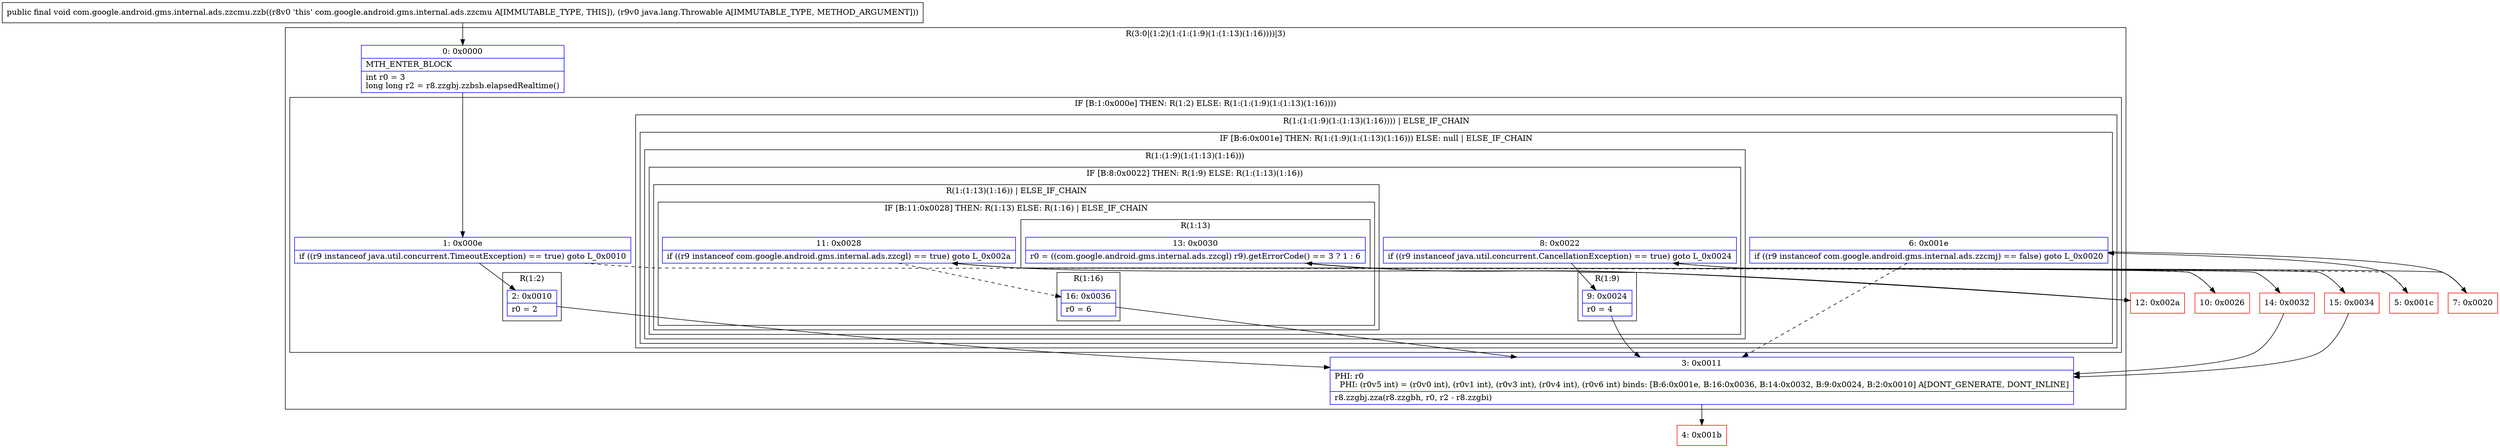 digraph "CFG forcom.google.android.gms.internal.ads.zzcmu.zzb(Ljava\/lang\/Throwable;)V" {
subgraph cluster_Region_724653269 {
label = "R(3:0|(1:2)(1:(1:(1:9)(1:(1:13)(1:16))))|3)";
node [shape=record,color=blue];
Node_0 [shape=record,label="{0\:\ 0x0000|MTH_ENTER_BLOCK\l|int r0 = 3\llong long r2 = r8.zzgbj.zzbsb.elapsedRealtime()\l}"];
subgraph cluster_IfRegion_1248945322 {
label = "IF [B:1:0x000e] THEN: R(1:2) ELSE: R(1:(1:(1:9)(1:(1:13)(1:16))))";
node [shape=record,color=blue];
Node_1 [shape=record,label="{1\:\ 0x000e|if ((r9 instanceof java.util.concurrent.TimeoutException) == true) goto L_0x0010\l}"];
subgraph cluster_Region_1553794527 {
label = "R(1:2)";
node [shape=record,color=blue];
Node_2 [shape=record,label="{2\:\ 0x0010|r0 = 2\l}"];
}
subgraph cluster_Region_2130060230 {
label = "R(1:(1:(1:9)(1:(1:13)(1:16)))) | ELSE_IF_CHAIN\l";
node [shape=record,color=blue];
subgraph cluster_IfRegion_460405143 {
label = "IF [B:6:0x001e] THEN: R(1:(1:9)(1:(1:13)(1:16))) ELSE: null | ELSE_IF_CHAIN\l";
node [shape=record,color=blue];
Node_6 [shape=record,label="{6\:\ 0x001e|if ((r9 instanceof com.google.android.gms.internal.ads.zzcmj) == false) goto L_0x0020\l}"];
subgraph cluster_Region_1121355062 {
label = "R(1:(1:9)(1:(1:13)(1:16)))";
node [shape=record,color=blue];
subgraph cluster_IfRegion_54787570 {
label = "IF [B:8:0x0022] THEN: R(1:9) ELSE: R(1:(1:13)(1:16))";
node [shape=record,color=blue];
Node_8 [shape=record,label="{8\:\ 0x0022|if ((r9 instanceof java.util.concurrent.CancellationException) == true) goto L_0x0024\l}"];
subgraph cluster_Region_2108383555 {
label = "R(1:9)";
node [shape=record,color=blue];
Node_9 [shape=record,label="{9\:\ 0x0024|r0 = 4\l}"];
}
subgraph cluster_Region_1281623631 {
label = "R(1:(1:13)(1:16)) | ELSE_IF_CHAIN\l";
node [shape=record,color=blue];
subgraph cluster_IfRegion_1581982677 {
label = "IF [B:11:0x0028] THEN: R(1:13) ELSE: R(1:16) | ELSE_IF_CHAIN\l";
node [shape=record,color=blue];
Node_11 [shape=record,label="{11\:\ 0x0028|if ((r9 instanceof com.google.android.gms.internal.ads.zzcgl) == true) goto L_0x002a\l}"];
subgraph cluster_Region_1070593025 {
label = "R(1:13)";
node [shape=record,color=blue];
Node_13 [shape=record,label="{13\:\ 0x0030|r0 = ((com.google.android.gms.internal.ads.zzcgl) r9).getErrorCode() == 3 ? 1 : 6\l}"];
}
subgraph cluster_Region_1041880489 {
label = "R(1:16)";
node [shape=record,color=blue];
Node_16 [shape=record,label="{16\:\ 0x0036|r0 = 6\l}"];
}
}
}
}
}
}
}
}
Node_3 [shape=record,label="{3\:\ 0x0011|PHI: r0 \l  PHI: (r0v5 int) = (r0v0 int), (r0v1 int), (r0v3 int), (r0v4 int), (r0v6 int) binds: [B:6:0x001e, B:16:0x0036, B:14:0x0032, B:9:0x0024, B:2:0x0010] A[DONT_GENERATE, DONT_INLINE]\l|r8.zzgbj.zza(r8.zzgbh, r0, r2 \- r8.zzgbi)\l}"];
}
Node_4 [shape=record,color=red,label="{4\:\ 0x001b}"];
Node_5 [shape=record,color=red,label="{5\:\ 0x001c}"];
Node_7 [shape=record,color=red,label="{7\:\ 0x0020}"];
Node_10 [shape=record,color=red,label="{10\:\ 0x0026}"];
Node_12 [shape=record,color=red,label="{12\:\ 0x002a}"];
Node_14 [shape=record,color=red,label="{14\:\ 0x0032}"];
Node_15 [shape=record,color=red,label="{15\:\ 0x0034}"];
MethodNode[shape=record,label="{public final void com.google.android.gms.internal.ads.zzcmu.zzb((r8v0 'this' com.google.android.gms.internal.ads.zzcmu A[IMMUTABLE_TYPE, THIS]), (r9v0 java.lang.Throwable A[IMMUTABLE_TYPE, METHOD_ARGUMENT])) }"];
MethodNode -> Node_0;
Node_0 -> Node_1;
Node_1 -> Node_2;
Node_1 -> Node_5[style=dashed];
Node_2 -> Node_3;
Node_6 -> Node_3[style=dashed];
Node_6 -> Node_7;
Node_8 -> Node_9;
Node_8 -> Node_10[style=dashed];
Node_9 -> Node_3;
Node_11 -> Node_12;
Node_11 -> Node_16[style=dashed];
Node_13 -> Node_14;
Node_13 -> Node_15;
Node_16 -> Node_3;
Node_3 -> Node_4;
Node_5 -> Node_6;
Node_7 -> Node_8;
Node_10 -> Node_11;
Node_12 -> Node_13;
Node_14 -> Node_3;
Node_15 -> Node_3;
}

